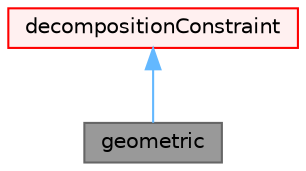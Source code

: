 digraph "geometric"
{
 // LATEX_PDF_SIZE
  bgcolor="transparent";
  edge [fontname=Helvetica,fontsize=10,labelfontname=Helvetica,labelfontsize=10];
  node [fontname=Helvetica,fontsize=10,shape=box,height=0.2,width=0.4];
  Node1 [id="Node000001",label="geometric",height=0.2,width=0.4,color="gray40", fillcolor="grey60", style="filled", fontcolor="black",tooltip="Keep faces together based on geometric considerations from a list of topoSetFaceSource...."];
  Node2 -> Node1 [id="edge1_Node000001_Node000002",dir="back",color="steelblue1",style="solid",tooltip=" "];
  Node2 [id="Node000002",label="decompositionConstraint",height=0.2,width=0.4,color="red", fillcolor="#FFF0F0", style="filled",URL="$classFoam_1_1decompositionConstraint.html",tooltip="Abstract class for handling decomposition constraints."];
}
